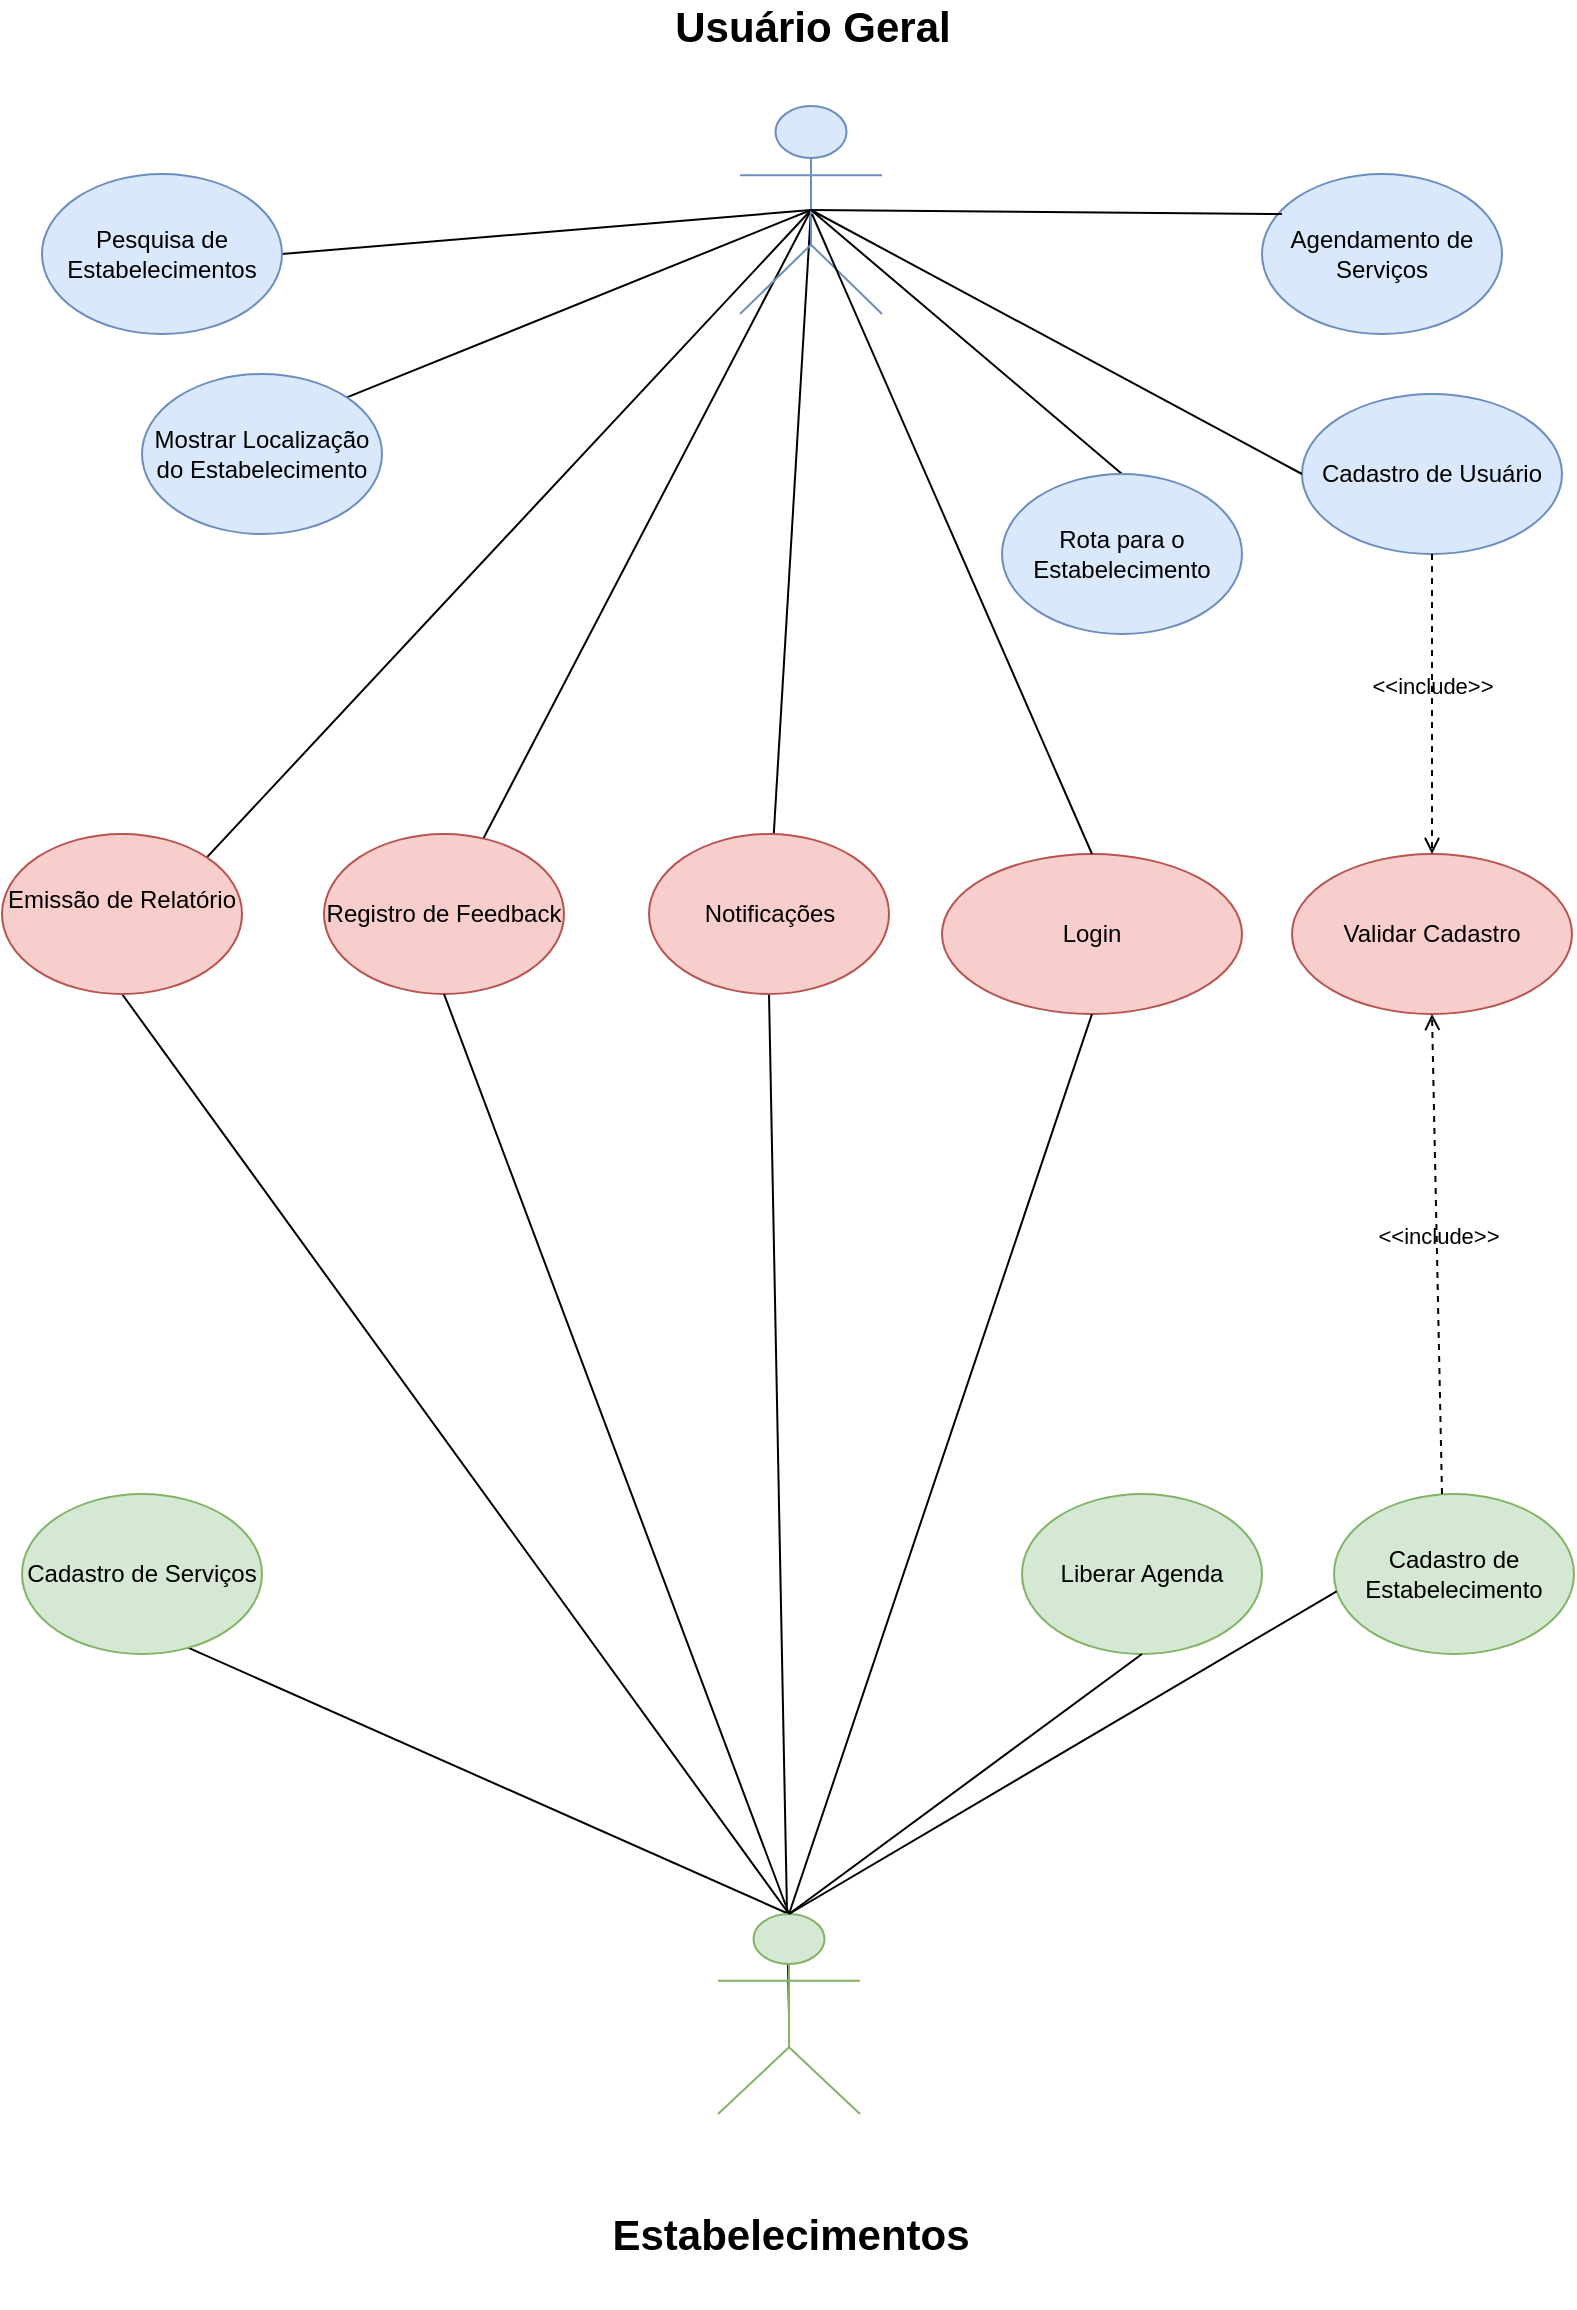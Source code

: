<mxfile version="24.7.10">
  <diagram name="Página-1" id="F7FC25mVPVdnEcMxWh3N">
    <mxGraphModel dx="794" dy="492" grid="1" gridSize="10" guides="1" tooltips="1" connect="1" arrows="1" fold="1" page="1" pageScale="1" pageWidth="827" pageHeight="1169" math="0" shadow="0">
      <root>
        <mxCell id="0" />
        <mxCell id="1" parent="0" />
        <mxCell id="oQByM3ZJ09QkV3z6oSYa-34" style="rounded=0;orthogonalLoop=1;jettySize=auto;html=1;entryX=1;entryY=0;entryDx=0;entryDy=0;endArrow=none;endFill=0;exitX=0.5;exitY=0.5;exitDx=0;exitDy=0;exitPerimeter=0;" parent="1" source="oQByM3ZJ09QkV3z6oSYa-1" target="oQByM3ZJ09QkV3z6oSYa-29" edge="1">
          <mxGeometry relative="1" as="geometry">
            <mxPoint x="340" y="140" as="sourcePoint" />
          </mxGeometry>
        </mxCell>
        <mxCell id="oQByM3ZJ09QkV3z6oSYa-36" style="rounded=0;orthogonalLoop=1;jettySize=auto;html=1;entryX=0.5;entryY=0;entryDx=0;entryDy=0;endArrow=none;endFill=0;exitX=0.5;exitY=0.5;exitDx=0;exitDy=0;exitPerimeter=0;" parent="1" source="oQByM3ZJ09QkV3z6oSYa-1" target="oQByM3ZJ09QkV3z6oSYa-30" edge="1">
          <mxGeometry relative="1" as="geometry">
            <mxPoint x="390" y="170" as="sourcePoint" />
          </mxGeometry>
        </mxCell>
        <mxCell id="oQByM3ZJ09QkV3z6oSYa-55" style="rounded=0;orthogonalLoop=1;jettySize=auto;html=1;exitX=0.5;exitY=0.5;exitDx=0;exitDy=0;exitPerimeter=0;entryX=1;entryY=0;entryDx=0;entryDy=0;endArrow=none;endFill=0;" parent="1" source="oQByM3ZJ09QkV3z6oSYa-1" target="oQByM3ZJ09QkV3z6oSYa-26" edge="1">
          <mxGeometry relative="1" as="geometry" />
        </mxCell>
        <mxCell id="oQByM3ZJ09QkV3z6oSYa-56" style="rounded=0;orthogonalLoop=1;jettySize=auto;html=1;exitX=0.5;exitY=0.5;exitDx=0;exitDy=0;exitPerimeter=0;endArrow=none;endFill=0;" parent="1" source="oQByM3ZJ09QkV3z6oSYa-1" target="oQByM3ZJ09QkV3z6oSYa-28" edge="1">
          <mxGeometry relative="1" as="geometry" />
        </mxCell>
        <mxCell id="oQByM3ZJ09QkV3z6oSYa-57" style="rounded=0;orthogonalLoop=1;jettySize=auto;html=1;exitX=0.5;exitY=0.5;exitDx=0;exitDy=0;exitPerimeter=0;endArrow=none;endFill=0;" parent="1" source="oQByM3ZJ09QkV3z6oSYa-1" target="oQByM3ZJ09QkV3z6oSYa-27" edge="1">
          <mxGeometry relative="1" as="geometry" />
        </mxCell>
        <mxCell id="oQByM3ZJ09QkV3z6oSYa-1" value="Usuário Geral&lt;div style=&quot;font-size: 21px;&quot;&gt;&lt;br style=&quot;font-size: 21px;&quot;&gt;&lt;/div&gt;" style="shape=umlActor;verticalLabelPosition=top;verticalAlign=bottom;html=1;outlineConnect=0;fillColor=#dae8fc;strokeColor=#6c8ebf;fontStyle=1;horizontal=1;fontSize=21;labelPosition=center;align=center;" parent="1" vertex="1">
          <mxGeometry x="389" y="66" width="71" height="104" as="geometry" />
        </mxCell>
        <mxCell id="oQByM3ZJ09QkV3z6oSYa-37" style="rounded=0;orthogonalLoop=1;jettySize=auto;html=1;exitX=0.5;exitY=0;exitDx=0;exitDy=0;exitPerimeter=0;entryX=0;entryY=0.5;entryDx=0;entryDy=0;endArrow=none;endFill=0;" parent="1" source="oQByM3ZJ09QkV3z6oSYa-4" target="oQByM3ZJ09QkV3z6oSYa-23" edge="1">
          <mxGeometry relative="1" as="geometry" />
        </mxCell>
        <mxCell id="oQByM3ZJ09QkV3z6oSYa-52" style="rounded=0;orthogonalLoop=1;jettySize=auto;html=1;entryX=0.5;entryY=1;entryDx=0;entryDy=0;endArrow=none;endFill=0;exitX=0.5;exitY=0;exitDx=0;exitDy=0;exitPerimeter=0;" parent="1" source="oQByM3ZJ09QkV3z6oSYa-4" target="oQByM3ZJ09QkV3z6oSYa-26" edge="1">
          <mxGeometry relative="1" as="geometry">
            <mxPoint x="426" y="1010" as="sourcePoint" />
          </mxGeometry>
        </mxCell>
        <mxCell id="oQByM3ZJ09QkV3z6oSYa-54" style="rounded=0;orthogonalLoop=1;jettySize=auto;html=1;exitX=0.5;exitY=0.5;exitDx=0;exitDy=0;exitPerimeter=0;entryX=0.5;entryY=1;entryDx=0;entryDy=0;endArrow=none;endFill=0;" parent="1" source="oQByM3ZJ09QkV3z6oSYa-4" target="oQByM3ZJ09QkV3z6oSYa-27" edge="1">
          <mxGeometry relative="1" as="geometry" />
        </mxCell>
        <mxCell id="oQByM3ZJ09QkV3z6oSYa-4" value="Estabelecimentos&lt;div&gt;&lt;br&gt;&lt;/div&gt;" style="shape=umlActor;verticalLabelPosition=bottom;verticalAlign=bottom;html=1;outlineConnect=0;fillColor=#d5e8d4;strokeColor=#82b366;fontStyle=1;align=center;fontFamily=Helvetica;fontSize=21;" parent="1" vertex="1">
          <mxGeometry x="378" y="970" width="71" height="100" as="geometry" />
        </mxCell>
        <mxCell id="oQByM3ZJ09QkV3z6oSYa-5" value="Cadastro de Usuário" style="ellipse;whiteSpace=wrap;html=1;fillColor=#dae8fc;strokeColor=#6c8ebf;" parent="1" vertex="1">
          <mxGeometry x="670" y="210" width="130" height="80" as="geometry" />
        </mxCell>
        <mxCell id="oQByM3ZJ09QkV3z6oSYa-6" value="Cadastro de Estabelecimento" style="ellipse;whiteSpace=wrap;html=1;fillColor=#d5e8d4;strokeColor=#82b366;" parent="1" vertex="1">
          <mxGeometry x="686" y="760" width="120" height="80" as="geometry" />
        </mxCell>
        <mxCell id="oQByM3ZJ09QkV3z6oSYa-7" value="" style="endArrow=none;html=1;rounded=0;entryX=0;entryY=0.5;entryDx=0;entryDy=0;exitX=0.5;exitY=0.5;exitDx=0;exitDy=0;exitPerimeter=0;" parent="1" source="oQByM3ZJ09QkV3z6oSYa-1" target="oQByM3ZJ09QkV3z6oSYa-5" edge="1">
          <mxGeometry width="50" height="50" relative="1" as="geometry">
            <mxPoint x="440" y="160" as="sourcePoint" />
            <mxPoint x="380" y="190" as="targetPoint" />
          </mxGeometry>
        </mxCell>
        <mxCell id="oQByM3ZJ09QkV3z6oSYa-8" value="" style="endArrow=none;html=1;rounded=0;entryX=0.011;entryY=0.608;entryDx=0;entryDy=0;entryPerimeter=0;exitX=0.5;exitY=0;exitDx=0;exitDy=0;exitPerimeter=0;" parent="1" source="oQByM3ZJ09QkV3z6oSYa-4" target="oQByM3ZJ09QkV3z6oSYa-6" edge="1">
          <mxGeometry width="50" height="50" relative="1" as="geometry">
            <mxPoint x="426" y="1010" as="sourcePoint" />
            <mxPoint x="380" y="670" as="targetPoint" />
          </mxGeometry>
        </mxCell>
        <mxCell id="oQByM3ZJ09QkV3z6oSYa-9" value="Validar&lt;span style=&quot;background-color: initial;&quot;&gt;&amp;nbsp;Cadastro&lt;/span&gt;" style="ellipse;whiteSpace=wrap;html=1;fillColor=#f8cecc;strokeColor=#b85450;" parent="1" vertex="1">
          <mxGeometry x="665" y="440" width="140" height="80" as="geometry" />
        </mxCell>
        <mxCell id="oQByM3ZJ09QkV3z6oSYa-10" value="Login" style="ellipse;whiteSpace=wrap;html=1;fillColor=#f8cecc;strokeColor=#b85450;" parent="1" vertex="1">
          <mxGeometry x="490" y="440" width="150" height="80" as="geometry" />
        </mxCell>
        <mxCell id="oQByM3ZJ09QkV3z6oSYa-12" value="&amp;lt;&amp;lt;include&amp;gt;&amp;gt;" style="html=1;verticalAlign=bottom;labelBackgroundColor=none;endArrow=open;endFill=0;dashed=1;rounded=0;exitX=0.5;exitY=1;exitDx=0;exitDy=0;entryX=0.5;entryY=0;entryDx=0;entryDy=0;" parent="1" source="oQByM3ZJ09QkV3z6oSYa-5" target="oQByM3ZJ09QkV3z6oSYa-9" edge="1">
          <mxGeometry width="160" relative="1" as="geometry">
            <mxPoint x="350" y="20" as="sourcePoint" />
            <mxPoint x="490" y="49.5" as="targetPoint" />
          </mxGeometry>
        </mxCell>
        <mxCell id="oQByM3ZJ09QkV3z6oSYa-15" value="" style="endArrow=none;html=1;rounded=0;entryX=1;entryY=0.5;entryDx=0;entryDy=0;exitX=0.5;exitY=0.5;exitDx=0;exitDy=0;exitPerimeter=0;" parent="1" source="oQByM3ZJ09QkV3z6oSYa-1" target="oQByM3ZJ09QkV3z6oSYa-24" edge="1">
          <mxGeometry width="50" height="50" relative="1" as="geometry">
            <mxPoint x="330" y="80" as="sourcePoint" />
            <mxPoint x="78.096" y="230.02" as="targetPoint" />
          </mxGeometry>
        </mxCell>
        <mxCell id="oQByM3ZJ09QkV3z6oSYa-19" value="&amp;lt;&amp;lt;include&amp;gt;&amp;gt;" style="html=1;verticalAlign=bottom;labelBackgroundColor=none;endArrow=open;endFill=0;dashed=1;rounded=0;entryX=0.5;entryY=1;entryDx=0;entryDy=0;" parent="1" target="oQByM3ZJ09QkV3z6oSYa-9" edge="1">
          <mxGeometry width="160" relative="1" as="geometry">
            <mxPoint x="740" y="760" as="sourcePoint" />
            <mxPoint x="474" y="219" as="targetPoint" />
            <Array as="points" />
          </mxGeometry>
        </mxCell>
        <mxCell id="oQByM3ZJ09QkV3z6oSYa-23" value="Cadastro de Serviços" style="ellipse;whiteSpace=wrap;html=1;fillColor=#d5e8d4;strokeColor=#82b366;" parent="1" vertex="1">
          <mxGeometry x="30" y="760" width="120" height="80" as="geometry" />
        </mxCell>
        <mxCell id="oQByM3ZJ09QkV3z6oSYa-24" value="Pesquisa de Estabelecimentos" style="ellipse;whiteSpace=wrap;html=1;fillColor=#dae8fc;strokeColor=#6c8ebf;" parent="1" vertex="1">
          <mxGeometry x="40" y="100" width="120" height="80" as="geometry" />
        </mxCell>
        <mxCell id="oQByM3ZJ09QkV3z6oSYa-25" value="Agendamento de Serviços" style="ellipse;whiteSpace=wrap;html=1;fillColor=#dae8fc;strokeColor=#6c8ebf;" parent="1" vertex="1">
          <mxGeometry x="650" y="100" width="120" height="80" as="geometry" />
        </mxCell>
        <mxCell id="oQByM3ZJ09QkV3z6oSYa-26" value="Emissão de Relatório&lt;div&gt;&lt;br&gt;&lt;/div&gt;" style="ellipse;whiteSpace=wrap;html=1;fillColor=#f8cecc;strokeColor=#b85450;" parent="1" vertex="1">
          <mxGeometry x="20" y="430" width="120" height="80" as="geometry" />
        </mxCell>
        <mxCell id="oQByM3ZJ09QkV3z6oSYa-27" value="Notificações" style="ellipse;whiteSpace=wrap;html=1;fillColor=#f8cecc;strokeColor=#b85450;" parent="1" vertex="1">
          <mxGeometry x="343.5" y="430" width="120" height="80" as="geometry" />
        </mxCell>
        <mxCell id="oQByM3ZJ09QkV3z6oSYa-28" value="Registro de Feedback" style="ellipse;whiteSpace=wrap;html=1;fillColor=#f8cecc;strokeColor=#b85450;" parent="1" vertex="1">
          <mxGeometry x="181" y="430" width="120" height="80" as="geometry" />
        </mxCell>
        <mxCell id="oQByM3ZJ09QkV3z6oSYa-29" value="Mostrar Localização do Estabelecimento" style="ellipse;whiteSpace=wrap;html=1;fillColor=#dae8fc;strokeColor=#6c8ebf;" parent="1" vertex="1">
          <mxGeometry x="90" y="200" width="120" height="80" as="geometry" />
        </mxCell>
        <mxCell id="oQByM3ZJ09QkV3z6oSYa-30" value="Rota para o Estabelecimento" style="ellipse;whiteSpace=wrap;html=1;fillColor=#dae8fc;strokeColor=#6c8ebf;" parent="1" vertex="1">
          <mxGeometry x="520" y="250" width="120" height="80" as="geometry" />
        </mxCell>
        <mxCell id="oQByM3ZJ09QkV3z6oSYa-33" style="rounded=0;orthogonalLoop=1;jettySize=auto;html=1;entryX=0.083;entryY=0.25;entryDx=0;entryDy=0;entryPerimeter=0;endArrow=none;endFill=0;exitX=0.5;exitY=0.5;exitDx=0;exitDy=0;exitPerimeter=0;" parent="1" source="oQByM3ZJ09QkV3z6oSYa-1" target="oQByM3ZJ09QkV3z6oSYa-25" edge="1">
          <mxGeometry relative="1" as="geometry" />
        </mxCell>
        <mxCell id="oQByM3ZJ09QkV3z6oSYa-53" style="rounded=0;orthogonalLoop=1;jettySize=auto;html=1;exitX=0.5;exitY=0;exitDx=0;exitDy=0;exitPerimeter=0;entryX=0.5;entryY=1;entryDx=0;entryDy=0;endArrow=none;endFill=0;" parent="1" source="oQByM3ZJ09QkV3z6oSYa-4" target="oQByM3ZJ09QkV3z6oSYa-28" edge="1">
          <mxGeometry relative="1" as="geometry" />
        </mxCell>
        <mxCell id="tVb-actsX_6LWQicYyCG-1" value="Liberar Agenda" style="ellipse;whiteSpace=wrap;html=1;fillColor=#d5e8d4;strokeColor=#82b366;" parent="1" vertex="1">
          <mxGeometry x="530" y="760" width="120" height="80" as="geometry" />
        </mxCell>
        <mxCell id="tVb-actsX_6LWQicYyCG-2" value="" style="endArrow=none;html=1;rounded=0;entryX=0.5;entryY=1;entryDx=0;entryDy=0;exitX=0.5;exitY=0;exitDx=0;exitDy=0;exitPerimeter=0;" parent="1" source="oQByM3ZJ09QkV3z6oSYa-4" target="tVb-actsX_6LWQicYyCG-1" edge="1">
          <mxGeometry width="50" height="50" relative="1" as="geometry">
            <mxPoint x="370" y="720" as="sourcePoint" />
            <mxPoint x="520" y="850" as="targetPoint" />
          </mxGeometry>
        </mxCell>
        <mxCell id="r7MVFR-1rU1dbH3dU9PN-1" value="" style="endArrow=none;html=1;rounded=0;exitX=0.5;exitY=0;exitDx=0;exitDy=0;exitPerimeter=0;entryX=0.5;entryY=1;entryDx=0;entryDy=0;" edge="1" parent="1" source="oQByM3ZJ09QkV3z6oSYa-4" target="oQByM3ZJ09QkV3z6oSYa-10">
          <mxGeometry width="50" height="50" relative="1" as="geometry">
            <mxPoint x="380" y="820" as="sourcePoint" />
            <mxPoint x="430" y="770" as="targetPoint" />
          </mxGeometry>
        </mxCell>
        <mxCell id="r7MVFR-1rU1dbH3dU9PN-2" value="" style="endArrow=none;html=1;rounded=0;entryX=0.5;entryY=0;entryDx=0;entryDy=0;" edge="1" parent="1" target="oQByM3ZJ09QkV3z6oSYa-10">
          <mxGeometry width="50" height="50" relative="1" as="geometry">
            <mxPoint x="425" y="120" as="sourcePoint" />
            <mxPoint x="430" y="370" as="targetPoint" />
          </mxGeometry>
        </mxCell>
      </root>
    </mxGraphModel>
  </diagram>
</mxfile>
